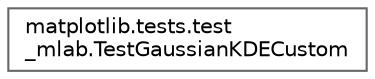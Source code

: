 digraph "Graphical Class Hierarchy"
{
 // LATEX_PDF_SIZE
  bgcolor="transparent";
  edge [fontname=Helvetica,fontsize=10,labelfontname=Helvetica,labelfontsize=10];
  node [fontname=Helvetica,fontsize=10,shape=box,height=0.2,width=0.4];
  rankdir="LR";
  Node0 [id="Node000000",label="matplotlib.tests.test\l_mlab.TestGaussianKDECustom",height=0.2,width=0.4,color="grey40", fillcolor="white", style="filled",URL="$d4/d81/classmatplotlib_1_1tests_1_1test__mlab_1_1TestGaussianKDECustom.html",tooltip=" "];
}
